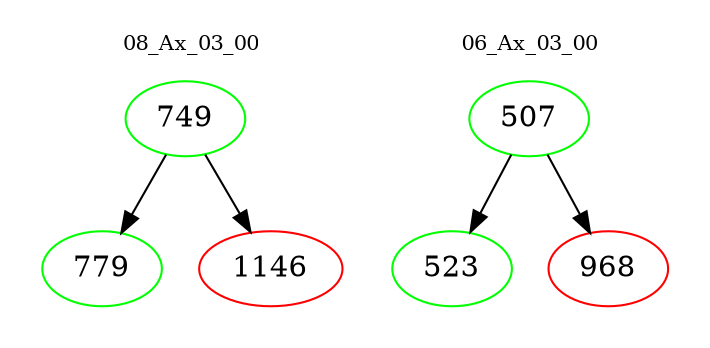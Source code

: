 digraph{
subgraph cluster_0 {
color = white
label = "08_Ax_03_00";
fontsize=10;
T0_749 [label="749", color="green"]
T0_749 -> T0_779 [color="black"]
T0_779 [label="779", color="green"]
T0_749 -> T0_1146 [color="black"]
T0_1146 [label="1146", color="red"]
}
subgraph cluster_1 {
color = white
label = "06_Ax_03_00";
fontsize=10;
T1_507 [label="507", color="green"]
T1_507 -> T1_523 [color="black"]
T1_523 [label="523", color="green"]
T1_507 -> T1_968 [color="black"]
T1_968 [label="968", color="red"]
}
}
